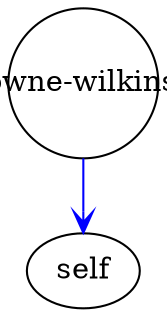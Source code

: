 digraph outcome_brownewilkinson_self { 
 K=0.6 
 "browne-wilkinson" -> { "self" } [color="blue", arrowhead="vee", penwidth=1, href="#472"]; 
 "browne-wilkinson" [shape="circle", fixedsize="true", height=1, width=1, style="filled", fillcolor="white", href="#browne-wilkinson"]; 
 "browne-wilkinson" [shape="circle", fixedsize="true", height=1, width=1, style="filled", fillcolor="white", href="#browne-wilkinson"]; 

}